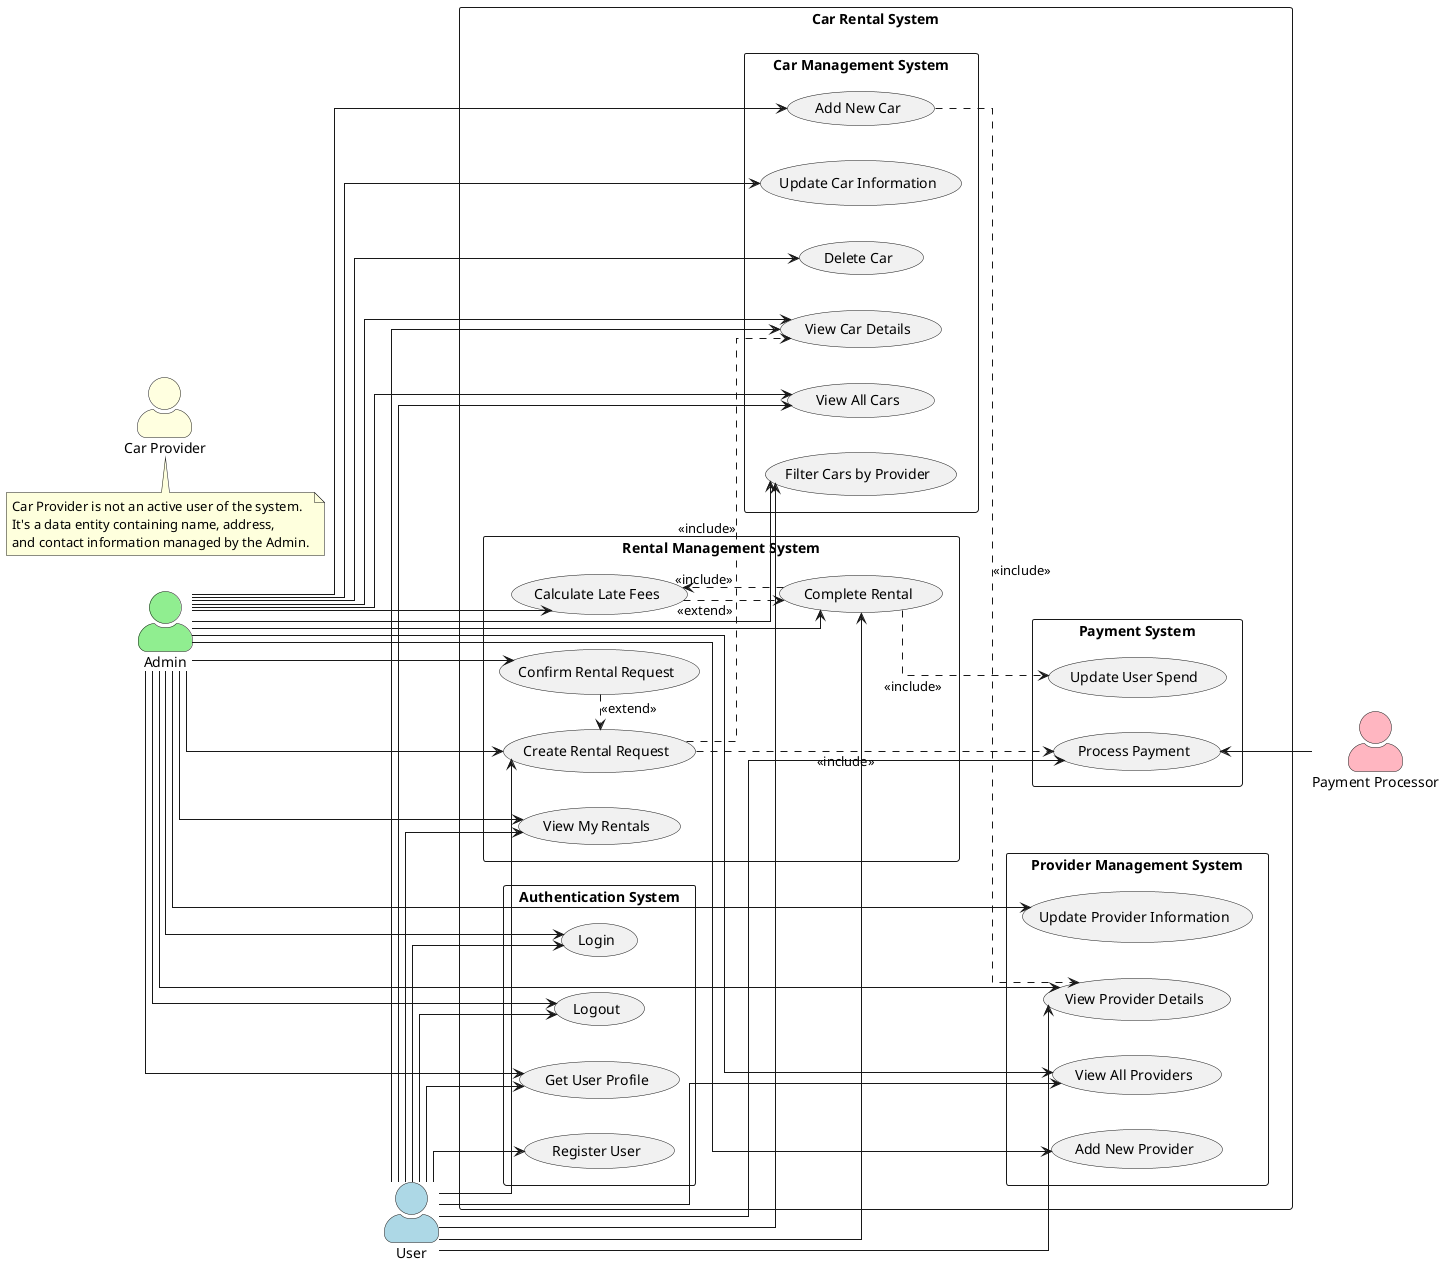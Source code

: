 @startuml Car_Rental_System_Use_Cases

' Use left to right direction for better layout
left to right direction
skinparam actorStyle awesome
skinparam packageStyle rectangle
skinparam usecaseStyle roundbox
skinparam linetype ortho

' Actors
:User: as USER #LightBlue
:Admin: as ADMIN #LightGreen
:Car Provider: as PROVIDER #LightYellow
:Payment Processor: as PAYMENT #LightPink

' Define system boundary
rectangle "Car Rental System" {
    ' Authentication subsystem
    package "Authentication System" {
        usecase "Register User" as UC1
        usecase "Login" as UC2
        usecase "Logout" as UC3
        usecase "Get User Profile" as UC4
    }
    
    ' Car Management subsystem
    package "Car Management System" {
        usecase "View All Cars" as UC5
        usecase "View Car Details" as UC6
        usecase "Add New Car" as UC7
        usecase "Update Car Information" as UC8
        usecase "Delete Car" as UC9
        usecase "Filter Cars by Provider" as UC10
    }
    
    ' Rental Management subsystem
    package "Rental Management System" {
        usecase "Create Rental Request" as UC11
        usecase "View My Rentals" as UC12
        usecase "Complete Rental" as UC13
        usecase "Confirm Rental Request" as UC14
        usecase "Calculate Late Fees" as UC15
    }
    
    ' Provider Management subsystem
    package "Provider Management System" {
        usecase "View All Providers" as UC16
        usecase "View Provider Details" as UC17
        usecase "Add New Provider" as UC18
        usecase "Update Provider Information" as UC19
    }
    
    ' Payment subsystem
    package "Payment System" {
        usecase "Process Payment" as UC20
        usecase "Update User Spend" as UC21
    }
}

' User relations - Group similar actions
USER --> UC1
USER --> UC2
USER --> UC3
USER --> UC4

USER --> UC5
USER --> UC6
USER --> UC10

USER --> UC11
USER --> UC12
USER --> UC13

USER --> UC16
USER --> UC17
USER --> UC20

' Admin relations - Group by system access
ADMIN --> UC2
ADMIN --> UC3
ADMIN --> UC4

ADMIN ---> UC7
ADMIN ---> UC8
ADMIN ---> UC9
ADMIN --> UC5
ADMIN --> UC6
ADMIN --> UC10

ADMIN ---> UC14
ADMIN --> UC11
ADMIN --> UC12
ADMIN --> UC13
ADMIN ---> UC15

ADMIN ---> UC18
ADMIN ---> UC19
ADMIN --> UC16
ADMIN --> UC17

' Car Provider (as passive entity, not an active user)
' No direct system interactions - Provider is now just referenced by the system

' Payment processor relations
PAYMENT -up-> UC20

' Include relationships - Using different line style
UC11 ..> UC6 : <<include>>
UC11 ..> UC20 : <<include>>
UC13 ..> UC15 : <<include>>
UC13 ..> UC21 : <<include>>
UC7 ..> UC17 : <<include>>

' Extend relationships - Using different line style
UC14 .> UC11 : <<extend>>
UC15 .> UC13 : <<extend>>

note bottom of PROVIDER
  Car Provider is not an active user of the system.
  It's a data entity containing name, address, 
  and contact information managed by the Admin.
end note

@enduml